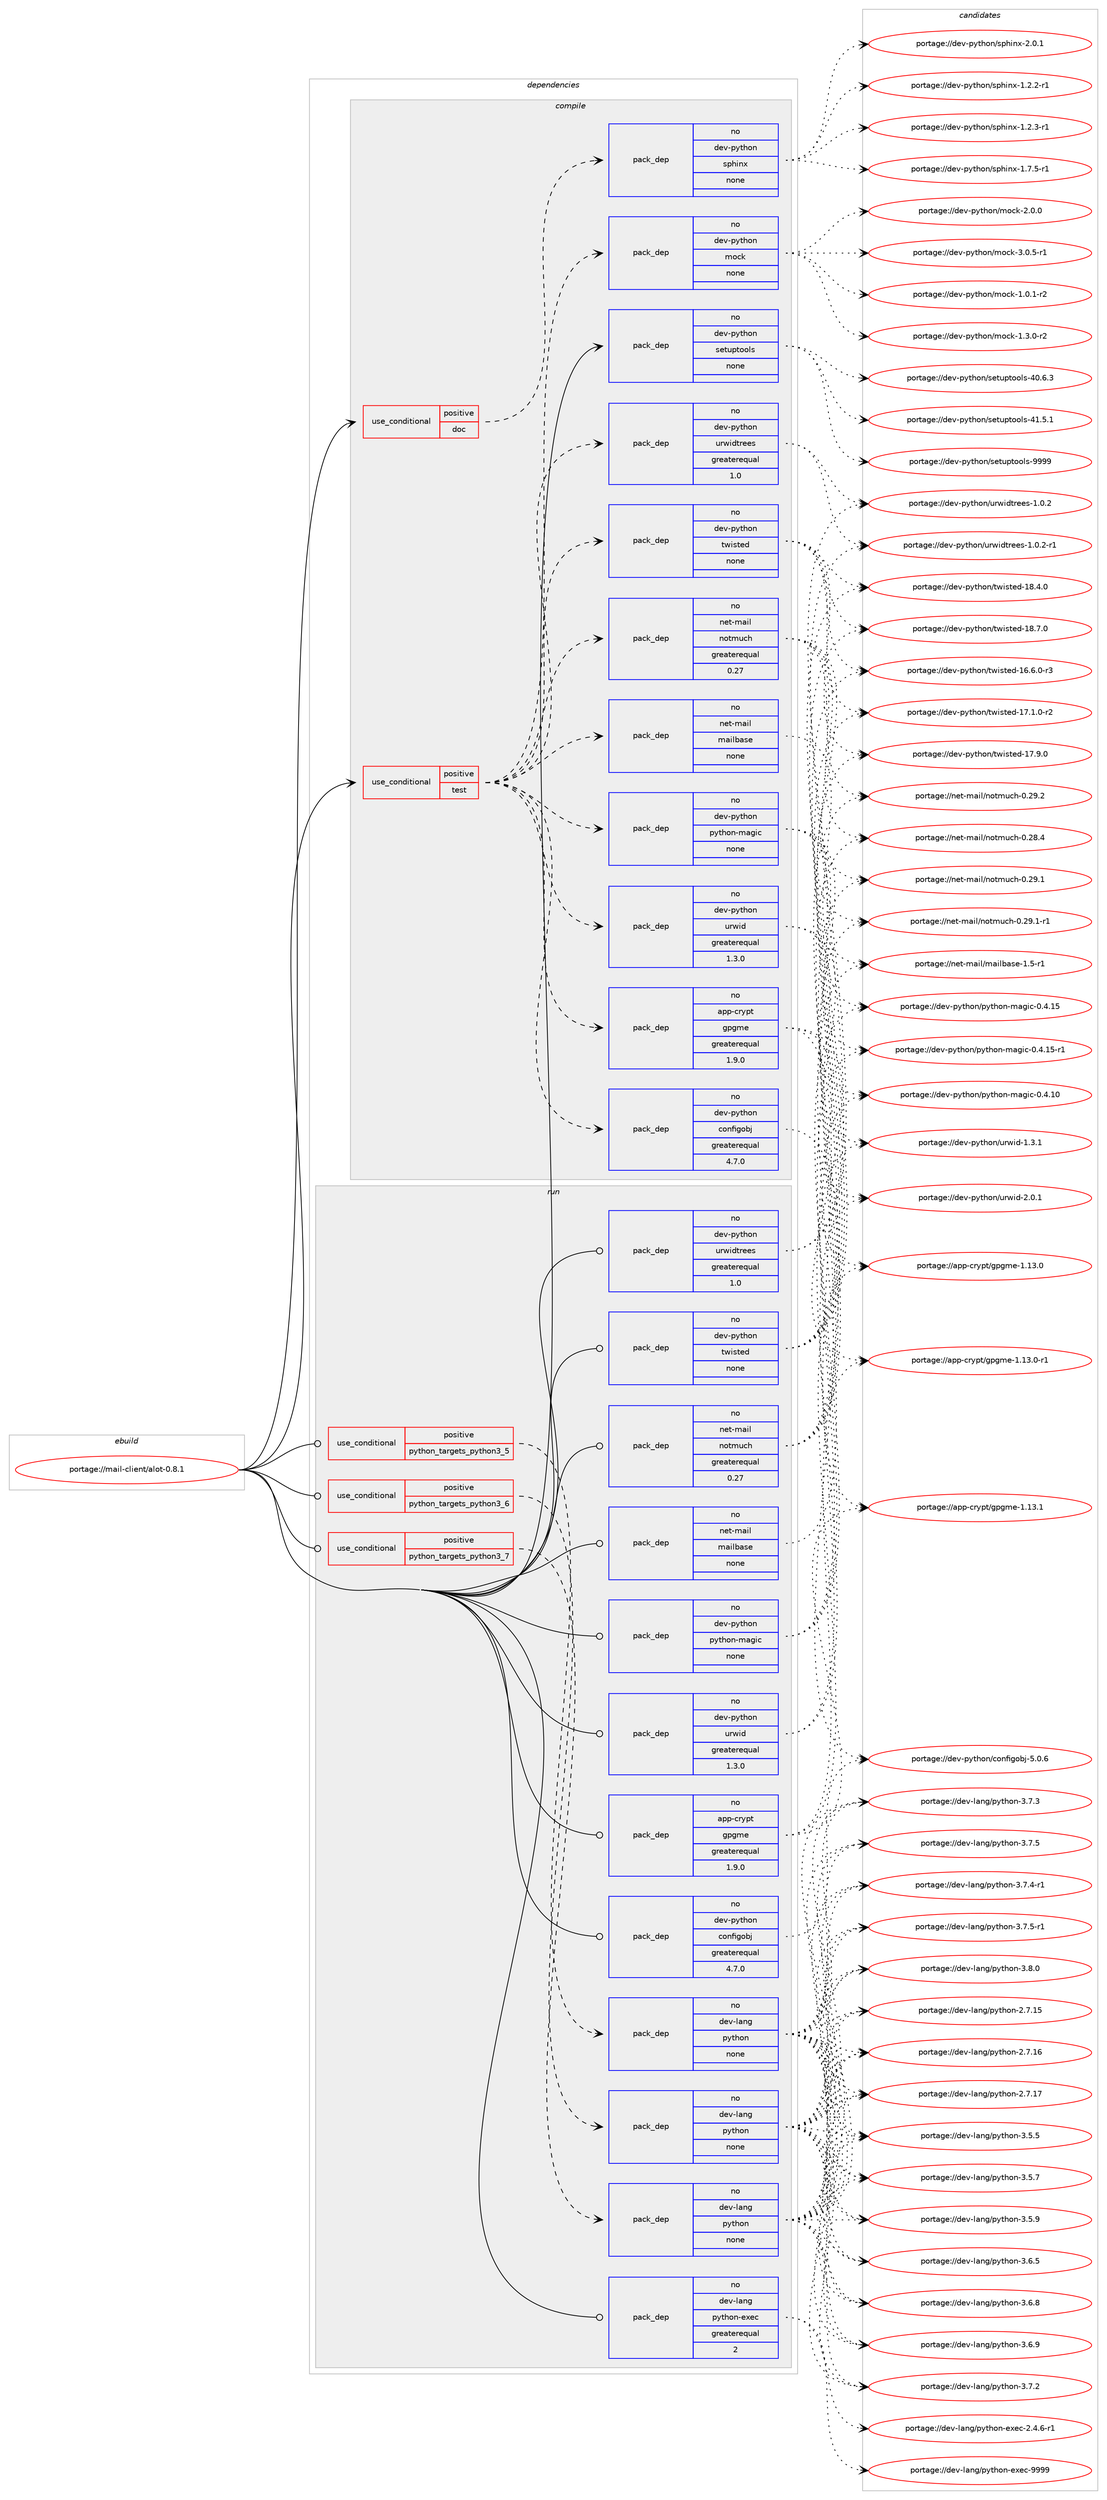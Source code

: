 digraph prolog {

# *************
# Graph options
# *************

newrank=true;
concentrate=true;
compound=true;
graph [rankdir=LR,fontname=Helvetica,fontsize=10,ranksep=1.5];#, ranksep=2.5, nodesep=0.2];
edge  [arrowhead=vee];
node  [fontname=Helvetica,fontsize=10];

# **********
# The ebuild
# **********

subgraph cluster_leftcol {
color=gray;
rank=same;
label=<<i>ebuild</i>>;
id [label="portage://mail-client/alot-0.8.1", color=red, width=4, href="../mail-client/alot-0.8.1.svg"];
}

# ****************
# The dependencies
# ****************

subgraph cluster_midcol {
color=gray;
label=<<i>dependencies</i>>;
subgraph cluster_compile {
fillcolor="#eeeeee";
style=filled;
label=<<i>compile</i>>;
subgraph cond76346 {
dependency303931 [label=<<TABLE BORDER="0" CELLBORDER="1" CELLSPACING="0" CELLPADDING="4"><TR><TD ROWSPAN="3" CELLPADDING="10">use_conditional</TD></TR><TR><TD>positive</TD></TR><TR><TD>doc</TD></TR></TABLE>>, shape=none, color=red];
subgraph pack222745 {
dependency303932 [label=<<TABLE BORDER="0" CELLBORDER="1" CELLSPACING="0" CELLPADDING="4" WIDTH="220"><TR><TD ROWSPAN="6" CELLPADDING="30">pack_dep</TD></TR><TR><TD WIDTH="110">no</TD></TR><TR><TD>dev-python</TD></TR><TR><TD>sphinx</TD></TR><TR><TD>none</TD></TR><TR><TD></TD></TR></TABLE>>, shape=none, color=blue];
}
dependency303931:e -> dependency303932:w [weight=20,style="dashed",arrowhead="vee"];
}
id:e -> dependency303931:w [weight=20,style="solid",arrowhead="vee"];
subgraph cond76347 {
dependency303933 [label=<<TABLE BORDER="0" CELLBORDER="1" CELLSPACING="0" CELLPADDING="4"><TR><TD ROWSPAN="3" CELLPADDING="10">use_conditional</TD></TR><TR><TD>positive</TD></TR><TR><TD>test</TD></TR></TABLE>>, shape=none, color=red];
subgraph pack222746 {
dependency303934 [label=<<TABLE BORDER="0" CELLBORDER="1" CELLSPACING="0" CELLPADDING="4" WIDTH="220"><TR><TD ROWSPAN="6" CELLPADDING="30">pack_dep</TD></TR><TR><TD WIDTH="110">no</TD></TR><TR><TD>app-crypt</TD></TR><TR><TD>gpgme</TD></TR><TR><TD>greaterequal</TD></TR><TR><TD>1.9.0</TD></TR></TABLE>>, shape=none, color=blue];
}
dependency303933:e -> dependency303934:w [weight=20,style="dashed",arrowhead="vee"];
subgraph pack222747 {
dependency303935 [label=<<TABLE BORDER="0" CELLBORDER="1" CELLSPACING="0" CELLPADDING="4" WIDTH="220"><TR><TD ROWSPAN="6" CELLPADDING="30">pack_dep</TD></TR><TR><TD WIDTH="110">no</TD></TR><TR><TD>dev-python</TD></TR><TR><TD>configobj</TD></TR><TR><TD>greaterequal</TD></TR><TR><TD>4.7.0</TD></TR></TABLE>>, shape=none, color=blue];
}
dependency303933:e -> dependency303935:w [weight=20,style="dashed",arrowhead="vee"];
subgraph pack222748 {
dependency303936 [label=<<TABLE BORDER="0" CELLBORDER="1" CELLSPACING="0" CELLPADDING="4" WIDTH="220"><TR><TD ROWSPAN="6" CELLPADDING="30">pack_dep</TD></TR><TR><TD WIDTH="110">no</TD></TR><TR><TD>dev-python</TD></TR><TR><TD>python-magic</TD></TR><TR><TD>none</TD></TR><TR><TD></TD></TR></TABLE>>, shape=none, color=blue];
}
dependency303933:e -> dependency303936:w [weight=20,style="dashed",arrowhead="vee"];
subgraph pack222749 {
dependency303937 [label=<<TABLE BORDER="0" CELLBORDER="1" CELLSPACING="0" CELLPADDING="4" WIDTH="220"><TR><TD ROWSPAN="6" CELLPADDING="30">pack_dep</TD></TR><TR><TD WIDTH="110">no</TD></TR><TR><TD>dev-python</TD></TR><TR><TD>urwid</TD></TR><TR><TD>greaterequal</TD></TR><TR><TD>1.3.0</TD></TR></TABLE>>, shape=none, color=blue];
}
dependency303933:e -> dependency303937:w [weight=20,style="dashed",arrowhead="vee"];
subgraph pack222750 {
dependency303938 [label=<<TABLE BORDER="0" CELLBORDER="1" CELLSPACING="0" CELLPADDING="4" WIDTH="220"><TR><TD ROWSPAN="6" CELLPADDING="30">pack_dep</TD></TR><TR><TD WIDTH="110">no</TD></TR><TR><TD>dev-python</TD></TR><TR><TD>urwidtrees</TD></TR><TR><TD>greaterequal</TD></TR><TR><TD>1.0</TD></TR></TABLE>>, shape=none, color=blue];
}
dependency303933:e -> dependency303938:w [weight=20,style="dashed",arrowhead="vee"];
subgraph pack222751 {
dependency303939 [label=<<TABLE BORDER="0" CELLBORDER="1" CELLSPACING="0" CELLPADDING="4" WIDTH="220"><TR><TD ROWSPAN="6" CELLPADDING="30">pack_dep</TD></TR><TR><TD WIDTH="110">no</TD></TR><TR><TD>dev-python</TD></TR><TR><TD>twisted</TD></TR><TR><TD>none</TD></TR><TR><TD></TD></TR></TABLE>>, shape=none, color=blue];
}
dependency303933:e -> dependency303939:w [weight=20,style="dashed",arrowhead="vee"];
subgraph pack222752 {
dependency303940 [label=<<TABLE BORDER="0" CELLBORDER="1" CELLSPACING="0" CELLPADDING="4" WIDTH="220"><TR><TD ROWSPAN="6" CELLPADDING="30">pack_dep</TD></TR><TR><TD WIDTH="110">no</TD></TR><TR><TD>net-mail</TD></TR><TR><TD>mailbase</TD></TR><TR><TD>none</TD></TR><TR><TD></TD></TR></TABLE>>, shape=none, color=blue];
}
dependency303933:e -> dependency303940:w [weight=20,style="dashed",arrowhead="vee"];
subgraph pack222753 {
dependency303941 [label=<<TABLE BORDER="0" CELLBORDER="1" CELLSPACING="0" CELLPADDING="4" WIDTH="220"><TR><TD ROWSPAN="6" CELLPADDING="30">pack_dep</TD></TR><TR><TD WIDTH="110">no</TD></TR><TR><TD>net-mail</TD></TR><TR><TD>notmuch</TD></TR><TR><TD>greaterequal</TD></TR><TR><TD>0.27</TD></TR></TABLE>>, shape=none, color=blue];
}
dependency303933:e -> dependency303941:w [weight=20,style="dashed",arrowhead="vee"];
subgraph pack222754 {
dependency303942 [label=<<TABLE BORDER="0" CELLBORDER="1" CELLSPACING="0" CELLPADDING="4" WIDTH="220"><TR><TD ROWSPAN="6" CELLPADDING="30">pack_dep</TD></TR><TR><TD WIDTH="110">no</TD></TR><TR><TD>dev-python</TD></TR><TR><TD>mock</TD></TR><TR><TD>none</TD></TR><TR><TD></TD></TR></TABLE>>, shape=none, color=blue];
}
dependency303933:e -> dependency303942:w [weight=20,style="dashed",arrowhead="vee"];
}
id:e -> dependency303933:w [weight=20,style="solid",arrowhead="vee"];
subgraph pack222755 {
dependency303943 [label=<<TABLE BORDER="0" CELLBORDER="1" CELLSPACING="0" CELLPADDING="4" WIDTH="220"><TR><TD ROWSPAN="6" CELLPADDING="30">pack_dep</TD></TR><TR><TD WIDTH="110">no</TD></TR><TR><TD>dev-python</TD></TR><TR><TD>setuptools</TD></TR><TR><TD>none</TD></TR><TR><TD></TD></TR></TABLE>>, shape=none, color=blue];
}
id:e -> dependency303943:w [weight=20,style="solid",arrowhead="vee"];
}
subgraph cluster_compileandrun {
fillcolor="#eeeeee";
style=filled;
label=<<i>compile and run</i>>;
}
subgraph cluster_run {
fillcolor="#eeeeee";
style=filled;
label=<<i>run</i>>;
subgraph cond76348 {
dependency303944 [label=<<TABLE BORDER="0" CELLBORDER="1" CELLSPACING="0" CELLPADDING="4"><TR><TD ROWSPAN="3" CELLPADDING="10">use_conditional</TD></TR><TR><TD>positive</TD></TR><TR><TD>python_targets_python3_5</TD></TR></TABLE>>, shape=none, color=red];
subgraph pack222756 {
dependency303945 [label=<<TABLE BORDER="0" CELLBORDER="1" CELLSPACING="0" CELLPADDING="4" WIDTH="220"><TR><TD ROWSPAN="6" CELLPADDING="30">pack_dep</TD></TR><TR><TD WIDTH="110">no</TD></TR><TR><TD>dev-lang</TD></TR><TR><TD>python</TD></TR><TR><TD>none</TD></TR><TR><TD></TD></TR></TABLE>>, shape=none, color=blue];
}
dependency303944:e -> dependency303945:w [weight=20,style="dashed",arrowhead="vee"];
}
id:e -> dependency303944:w [weight=20,style="solid",arrowhead="odot"];
subgraph cond76349 {
dependency303946 [label=<<TABLE BORDER="0" CELLBORDER="1" CELLSPACING="0" CELLPADDING="4"><TR><TD ROWSPAN="3" CELLPADDING="10">use_conditional</TD></TR><TR><TD>positive</TD></TR><TR><TD>python_targets_python3_6</TD></TR></TABLE>>, shape=none, color=red];
subgraph pack222757 {
dependency303947 [label=<<TABLE BORDER="0" CELLBORDER="1" CELLSPACING="0" CELLPADDING="4" WIDTH="220"><TR><TD ROWSPAN="6" CELLPADDING="30">pack_dep</TD></TR><TR><TD WIDTH="110">no</TD></TR><TR><TD>dev-lang</TD></TR><TR><TD>python</TD></TR><TR><TD>none</TD></TR><TR><TD></TD></TR></TABLE>>, shape=none, color=blue];
}
dependency303946:e -> dependency303947:w [weight=20,style="dashed",arrowhead="vee"];
}
id:e -> dependency303946:w [weight=20,style="solid",arrowhead="odot"];
subgraph cond76350 {
dependency303948 [label=<<TABLE BORDER="0" CELLBORDER="1" CELLSPACING="0" CELLPADDING="4"><TR><TD ROWSPAN="3" CELLPADDING="10">use_conditional</TD></TR><TR><TD>positive</TD></TR><TR><TD>python_targets_python3_7</TD></TR></TABLE>>, shape=none, color=red];
subgraph pack222758 {
dependency303949 [label=<<TABLE BORDER="0" CELLBORDER="1" CELLSPACING="0" CELLPADDING="4" WIDTH="220"><TR><TD ROWSPAN="6" CELLPADDING="30">pack_dep</TD></TR><TR><TD WIDTH="110">no</TD></TR><TR><TD>dev-lang</TD></TR><TR><TD>python</TD></TR><TR><TD>none</TD></TR><TR><TD></TD></TR></TABLE>>, shape=none, color=blue];
}
dependency303948:e -> dependency303949:w [weight=20,style="dashed",arrowhead="vee"];
}
id:e -> dependency303948:w [weight=20,style="solid",arrowhead="odot"];
subgraph pack222759 {
dependency303950 [label=<<TABLE BORDER="0" CELLBORDER="1" CELLSPACING="0" CELLPADDING="4" WIDTH="220"><TR><TD ROWSPAN="6" CELLPADDING="30">pack_dep</TD></TR><TR><TD WIDTH="110">no</TD></TR><TR><TD>app-crypt</TD></TR><TR><TD>gpgme</TD></TR><TR><TD>greaterequal</TD></TR><TR><TD>1.9.0</TD></TR></TABLE>>, shape=none, color=blue];
}
id:e -> dependency303950:w [weight=20,style="solid",arrowhead="odot"];
subgraph pack222760 {
dependency303951 [label=<<TABLE BORDER="0" CELLBORDER="1" CELLSPACING="0" CELLPADDING="4" WIDTH="220"><TR><TD ROWSPAN="6" CELLPADDING="30">pack_dep</TD></TR><TR><TD WIDTH="110">no</TD></TR><TR><TD>dev-lang</TD></TR><TR><TD>python-exec</TD></TR><TR><TD>greaterequal</TD></TR><TR><TD>2</TD></TR></TABLE>>, shape=none, color=blue];
}
id:e -> dependency303951:w [weight=20,style="solid",arrowhead="odot"];
subgraph pack222761 {
dependency303952 [label=<<TABLE BORDER="0" CELLBORDER="1" CELLSPACING="0" CELLPADDING="4" WIDTH="220"><TR><TD ROWSPAN="6" CELLPADDING="30">pack_dep</TD></TR><TR><TD WIDTH="110">no</TD></TR><TR><TD>dev-python</TD></TR><TR><TD>configobj</TD></TR><TR><TD>greaterequal</TD></TR><TR><TD>4.7.0</TD></TR></TABLE>>, shape=none, color=blue];
}
id:e -> dependency303952:w [weight=20,style="solid",arrowhead="odot"];
subgraph pack222762 {
dependency303953 [label=<<TABLE BORDER="0" CELLBORDER="1" CELLSPACING="0" CELLPADDING="4" WIDTH="220"><TR><TD ROWSPAN="6" CELLPADDING="30">pack_dep</TD></TR><TR><TD WIDTH="110">no</TD></TR><TR><TD>dev-python</TD></TR><TR><TD>python-magic</TD></TR><TR><TD>none</TD></TR><TR><TD></TD></TR></TABLE>>, shape=none, color=blue];
}
id:e -> dependency303953:w [weight=20,style="solid",arrowhead="odot"];
subgraph pack222763 {
dependency303954 [label=<<TABLE BORDER="0" CELLBORDER="1" CELLSPACING="0" CELLPADDING="4" WIDTH="220"><TR><TD ROWSPAN="6" CELLPADDING="30">pack_dep</TD></TR><TR><TD WIDTH="110">no</TD></TR><TR><TD>dev-python</TD></TR><TR><TD>twisted</TD></TR><TR><TD>none</TD></TR><TR><TD></TD></TR></TABLE>>, shape=none, color=blue];
}
id:e -> dependency303954:w [weight=20,style="solid",arrowhead="odot"];
subgraph pack222764 {
dependency303955 [label=<<TABLE BORDER="0" CELLBORDER="1" CELLSPACING="0" CELLPADDING="4" WIDTH="220"><TR><TD ROWSPAN="6" CELLPADDING="30">pack_dep</TD></TR><TR><TD WIDTH="110">no</TD></TR><TR><TD>dev-python</TD></TR><TR><TD>urwid</TD></TR><TR><TD>greaterequal</TD></TR><TR><TD>1.3.0</TD></TR></TABLE>>, shape=none, color=blue];
}
id:e -> dependency303955:w [weight=20,style="solid",arrowhead="odot"];
subgraph pack222765 {
dependency303956 [label=<<TABLE BORDER="0" CELLBORDER="1" CELLSPACING="0" CELLPADDING="4" WIDTH="220"><TR><TD ROWSPAN="6" CELLPADDING="30">pack_dep</TD></TR><TR><TD WIDTH="110">no</TD></TR><TR><TD>dev-python</TD></TR><TR><TD>urwidtrees</TD></TR><TR><TD>greaterequal</TD></TR><TR><TD>1.0</TD></TR></TABLE>>, shape=none, color=blue];
}
id:e -> dependency303956:w [weight=20,style="solid",arrowhead="odot"];
subgraph pack222766 {
dependency303957 [label=<<TABLE BORDER="0" CELLBORDER="1" CELLSPACING="0" CELLPADDING="4" WIDTH="220"><TR><TD ROWSPAN="6" CELLPADDING="30">pack_dep</TD></TR><TR><TD WIDTH="110">no</TD></TR><TR><TD>net-mail</TD></TR><TR><TD>mailbase</TD></TR><TR><TD>none</TD></TR><TR><TD></TD></TR></TABLE>>, shape=none, color=blue];
}
id:e -> dependency303957:w [weight=20,style="solid",arrowhead="odot"];
subgraph pack222767 {
dependency303958 [label=<<TABLE BORDER="0" CELLBORDER="1" CELLSPACING="0" CELLPADDING="4" WIDTH="220"><TR><TD ROWSPAN="6" CELLPADDING="30">pack_dep</TD></TR><TR><TD WIDTH="110">no</TD></TR><TR><TD>net-mail</TD></TR><TR><TD>notmuch</TD></TR><TR><TD>greaterequal</TD></TR><TR><TD>0.27</TD></TR></TABLE>>, shape=none, color=blue];
}
id:e -> dependency303958:w [weight=20,style="solid",arrowhead="odot"];
}
}

# **************
# The candidates
# **************

subgraph cluster_choices {
rank=same;
color=gray;
label=<<i>candidates</i>>;

subgraph choice222745 {
color=black;
nodesep=1;
choiceportage10010111845112121116104111110471151121041051101204549465046504511449 [label="portage://dev-python/sphinx-1.2.2-r1", color=red, width=4,href="../dev-python/sphinx-1.2.2-r1.svg"];
choiceportage10010111845112121116104111110471151121041051101204549465046514511449 [label="portage://dev-python/sphinx-1.2.3-r1", color=red, width=4,href="../dev-python/sphinx-1.2.3-r1.svg"];
choiceportage10010111845112121116104111110471151121041051101204549465546534511449 [label="portage://dev-python/sphinx-1.7.5-r1", color=red, width=4,href="../dev-python/sphinx-1.7.5-r1.svg"];
choiceportage1001011184511212111610411111047115112104105110120455046484649 [label="portage://dev-python/sphinx-2.0.1", color=red, width=4,href="../dev-python/sphinx-2.0.1.svg"];
dependency303932:e -> choiceportage10010111845112121116104111110471151121041051101204549465046504511449:w [style=dotted,weight="100"];
dependency303932:e -> choiceportage10010111845112121116104111110471151121041051101204549465046514511449:w [style=dotted,weight="100"];
dependency303932:e -> choiceportage10010111845112121116104111110471151121041051101204549465546534511449:w [style=dotted,weight="100"];
dependency303932:e -> choiceportage1001011184511212111610411111047115112104105110120455046484649:w [style=dotted,weight="100"];
}
subgraph choice222746 {
color=black;
nodesep=1;
choiceportage9711211245991141211121164710311210310910145494649514648 [label="portage://app-crypt/gpgme-1.13.0", color=red, width=4,href="../app-crypt/gpgme-1.13.0.svg"];
choiceportage97112112459911412111211647103112103109101454946495146484511449 [label="portage://app-crypt/gpgme-1.13.0-r1", color=red, width=4,href="../app-crypt/gpgme-1.13.0-r1.svg"];
choiceportage9711211245991141211121164710311210310910145494649514649 [label="portage://app-crypt/gpgme-1.13.1", color=red, width=4,href="../app-crypt/gpgme-1.13.1.svg"];
dependency303934:e -> choiceportage9711211245991141211121164710311210310910145494649514648:w [style=dotted,weight="100"];
dependency303934:e -> choiceportage97112112459911412111211647103112103109101454946495146484511449:w [style=dotted,weight="100"];
dependency303934:e -> choiceportage9711211245991141211121164710311210310910145494649514649:w [style=dotted,weight="100"];
}
subgraph choice222747 {
color=black;
nodesep=1;
choiceportage10010111845112121116104111110479911111010210510311198106455346484654 [label="portage://dev-python/configobj-5.0.6", color=red, width=4,href="../dev-python/configobj-5.0.6.svg"];
dependency303935:e -> choiceportage10010111845112121116104111110479911111010210510311198106455346484654:w [style=dotted,weight="100"];
}
subgraph choice222748 {
color=black;
nodesep=1;
choiceportage100101118451121211161041111104711212111610411111045109971031059945484652464948 [label="portage://dev-python/python-magic-0.4.10", color=red, width=4,href="../dev-python/python-magic-0.4.10.svg"];
choiceportage100101118451121211161041111104711212111610411111045109971031059945484652464953 [label="portage://dev-python/python-magic-0.4.15", color=red, width=4,href="../dev-python/python-magic-0.4.15.svg"];
choiceportage1001011184511212111610411111047112121116104111110451099710310599454846524649534511449 [label="portage://dev-python/python-magic-0.4.15-r1", color=red, width=4,href="../dev-python/python-magic-0.4.15-r1.svg"];
dependency303936:e -> choiceportage100101118451121211161041111104711212111610411111045109971031059945484652464948:w [style=dotted,weight="100"];
dependency303936:e -> choiceportage100101118451121211161041111104711212111610411111045109971031059945484652464953:w [style=dotted,weight="100"];
dependency303936:e -> choiceportage1001011184511212111610411111047112121116104111110451099710310599454846524649534511449:w [style=dotted,weight="100"];
}
subgraph choice222749 {
color=black;
nodesep=1;
choiceportage1001011184511212111610411111047117114119105100454946514649 [label="portage://dev-python/urwid-1.3.1", color=red, width=4,href="../dev-python/urwid-1.3.1.svg"];
choiceportage1001011184511212111610411111047117114119105100455046484649 [label="portage://dev-python/urwid-2.0.1", color=red, width=4,href="../dev-python/urwid-2.0.1.svg"];
dependency303937:e -> choiceportage1001011184511212111610411111047117114119105100454946514649:w [style=dotted,weight="100"];
dependency303937:e -> choiceportage1001011184511212111610411111047117114119105100455046484649:w [style=dotted,weight="100"];
}
subgraph choice222750 {
color=black;
nodesep=1;
choiceportage1001011184511212111610411111047117114119105100116114101101115454946484650 [label="portage://dev-python/urwidtrees-1.0.2", color=red, width=4,href="../dev-python/urwidtrees-1.0.2.svg"];
choiceportage10010111845112121116104111110471171141191051001161141011011154549464846504511449 [label="portage://dev-python/urwidtrees-1.0.2-r1", color=red, width=4,href="../dev-python/urwidtrees-1.0.2-r1.svg"];
dependency303938:e -> choiceportage1001011184511212111610411111047117114119105100116114101101115454946484650:w [style=dotted,weight="100"];
dependency303938:e -> choiceportage10010111845112121116104111110471171141191051001161141011011154549464846504511449:w [style=dotted,weight="100"];
}
subgraph choice222751 {
color=black;
nodesep=1;
choiceportage1001011184511212111610411111047116119105115116101100454954465446484511451 [label="portage://dev-python/twisted-16.6.0-r3", color=red, width=4,href="../dev-python/twisted-16.6.0-r3.svg"];
choiceportage1001011184511212111610411111047116119105115116101100454955464946484511450 [label="portage://dev-python/twisted-17.1.0-r2", color=red, width=4,href="../dev-python/twisted-17.1.0-r2.svg"];
choiceportage100101118451121211161041111104711611910511511610110045495546574648 [label="portage://dev-python/twisted-17.9.0", color=red, width=4,href="../dev-python/twisted-17.9.0.svg"];
choiceportage100101118451121211161041111104711611910511511610110045495646524648 [label="portage://dev-python/twisted-18.4.0", color=red, width=4,href="../dev-python/twisted-18.4.0.svg"];
choiceportage100101118451121211161041111104711611910511511610110045495646554648 [label="portage://dev-python/twisted-18.7.0", color=red, width=4,href="../dev-python/twisted-18.7.0.svg"];
dependency303939:e -> choiceportage1001011184511212111610411111047116119105115116101100454954465446484511451:w [style=dotted,weight="100"];
dependency303939:e -> choiceportage1001011184511212111610411111047116119105115116101100454955464946484511450:w [style=dotted,weight="100"];
dependency303939:e -> choiceportage100101118451121211161041111104711611910511511610110045495546574648:w [style=dotted,weight="100"];
dependency303939:e -> choiceportage100101118451121211161041111104711611910511511610110045495646524648:w [style=dotted,weight="100"];
dependency303939:e -> choiceportage100101118451121211161041111104711611910511511610110045495646554648:w [style=dotted,weight="100"];
}
subgraph choice222752 {
color=black;
nodesep=1;
choiceportage110101116451099710510847109971051089897115101454946534511449 [label="portage://net-mail/mailbase-1.5-r1", color=red, width=4,href="../net-mail/mailbase-1.5-r1.svg"];
dependency303940:e -> choiceportage110101116451099710510847109971051089897115101454946534511449:w [style=dotted,weight="100"];
}
subgraph choice222753 {
color=black;
nodesep=1;
choiceportage1101011164510997105108471101111161091179910445484650564652 [label="portage://net-mail/notmuch-0.28.4", color=red, width=4,href="../net-mail/notmuch-0.28.4.svg"];
choiceportage1101011164510997105108471101111161091179910445484650574649 [label="portage://net-mail/notmuch-0.29.1", color=red, width=4,href="../net-mail/notmuch-0.29.1.svg"];
choiceportage11010111645109971051084711011111610911799104454846505746494511449 [label="portage://net-mail/notmuch-0.29.1-r1", color=red, width=4,href="../net-mail/notmuch-0.29.1-r1.svg"];
choiceportage1101011164510997105108471101111161091179910445484650574650 [label="portage://net-mail/notmuch-0.29.2", color=red, width=4,href="../net-mail/notmuch-0.29.2.svg"];
dependency303941:e -> choiceportage1101011164510997105108471101111161091179910445484650564652:w [style=dotted,weight="100"];
dependency303941:e -> choiceportage1101011164510997105108471101111161091179910445484650574649:w [style=dotted,weight="100"];
dependency303941:e -> choiceportage11010111645109971051084711011111610911799104454846505746494511449:w [style=dotted,weight="100"];
dependency303941:e -> choiceportage1101011164510997105108471101111161091179910445484650574650:w [style=dotted,weight="100"];
}
subgraph choice222754 {
color=black;
nodesep=1;
choiceportage1001011184511212111610411111047109111991074549464846494511450 [label="portage://dev-python/mock-1.0.1-r2", color=red, width=4,href="../dev-python/mock-1.0.1-r2.svg"];
choiceportage1001011184511212111610411111047109111991074549465146484511450 [label="portage://dev-python/mock-1.3.0-r2", color=red, width=4,href="../dev-python/mock-1.3.0-r2.svg"];
choiceportage100101118451121211161041111104710911199107455046484648 [label="portage://dev-python/mock-2.0.0", color=red, width=4,href="../dev-python/mock-2.0.0.svg"];
choiceportage1001011184511212111610411111047109111991074551464846534511449 [label="portage://dev-python/mock-3.0.5-r1", color=red, width=4,href="../dev-python/mock-3.0.5-r1.svg"];
dependency303942:e -> choiceportage1001011184511212111610411111047109111991074549464846494511450:w [style=dotted,weight="100"];
dependency303942:e -> choiceportage1001011184511212111610411111047109111991074549465146484511450:w [style=dotted,weight="100"];
dependency303942:e -> choiceportage100101118451121211161041111104710911199107455046484648:w [style=dotted,weight="100"];
dependency303942:e -> choiceportage1001011184511212111610411111047109111991074551464846534511449:w [style=dotted,weight="100"];
}
subgraph choice222755 {
color=black;
nodesep=1;
choiceportage100101118451121211161041111104711510111611711211611111110811545524846544651 [label="portage://dev-python/setuptools-40.6.3", color=red, width=4,href="../dev-python/setuptools-40.6.3.svg"];
choiceportage100101118451121211161041111104711510111611711211611111110811545524946534649 [label="portage://dev-python/setuptools-41.5.1", color=red, width=4,href="../dev-python/setuptools-41.5.1.svg"];
choiceportage10010111845112121116104111110471151011161171121161111111081154557575757 [label="portage://dev-python/setuptools-9999", color=red, width=4,href="../dev-python/setuptools-9999.svg"];
dependency303943:e -> choiceportage100101118451121211161041111104711510111611711211611111110811545524846544651:w [style=dotted,weight="100"];
dependency303943:e -> choiceportage100101118451121211161041111104711510111611711211611111110811545524946534649:w [style=dotted,weight="100"];
dependency303943:e -> choiceportage10010111845112121116104111110471151011161171121161111111081154557575757:w [style=dotted,weight="100"];
}
subgraph choice222756 {
color=black;
nodesep=1;
choiceportage10010111845108971101034711212111610411111045504655464953 [label="portage://dev-lang/python-2.7.15", color=red, width=4,href="../dev-lang/python-2.7.15.svg"];
choiceportage10010111845108971101034711212111610411111045504655464954 [label="portage://dev-lang/python-2.7.16", color=red, width=4,href="../dev-lang/python-2.7.16.svg"];
choiceportage10010111845108971101034711212111610411111045504655464955 [label="portage://dev-lang/python-2.7.17", color=red, width=4,href="../dev-lang/python-2.7.17.svg"];
choiceportage100101118451089711010347112121116104111110455146534653 [label="portage://dev-lang/python-3.5.5", color=red, width=4,href="../dev-lang/python-3.5.5.svg"];
choiceportage100101118451089711010347112121116104111110455146534655 [label="portage://dev-lang/python-3.5.7", color=red, width=4,href="../dev-lang/python-3.5.7.svg"];
choiceportage100101118451089711010347112121116104111110455146534657 [label="portage://dev-lang/python-3.5.9", color=red, width=4,href="../dev-lang/python-3.5.9.svg"];
choiceportage100101118451089711010347112121116104111110455146544653 [label="portage://dev-lang/python-3.6.5", color=red, width=4,href="../dev-lang/python-3.6.5.svg"];
choiceportage100101118451089711010347112121116104111110455146544656 [label="portage://dev-lang/python-3.6.8", color=red, width=4,href="../dev-lang/python-3.6.8.svg"];
choiceportage100101118451089711010347112121116104111110455146544657 [label="portage://dev-lang/python-3.6.9", color=red, width=4,href="../dev-lang/python-3.6.9.svg"];
choiceportage100101118451089711010347112121116104111110455146554650 [label="portage://dev-lang/python-3.7.2", color=red, width=4,href="../dev-lang/python-3.7.2.svg"];
choiceportage100101118451089711010347112121116104111110455146554651 [label="portage://dev-lang/python-3.7.3", color=red, width=4,href="../dev-lang/python-3.7.3.svg"];
choiceportage1001011184510897110103471121211161041111104551465546524511449 [label="portage://dev-lang/python-3.7.4-r1", color=red, width=4,href="../dev-lang/python-3.7.4-r1.svg"];
choiceportage100101118451089711010347112121116104111110455146554653 [label="portage://dev-lang/python-3.7.5", color=red, width=4,href="../dev-lang/python-3.7.5.svg"];
choiceportage1001011184510897110103471121211161041111104551465546534511449 [label="portage://dev-lang/python-3.7.5-r1", color=red, width=4,href="../dev-lang/python-3.7.5-r1.svg"];
choiceportage100101118451089711010347112121116104111110455146564648 [label="portage://dev-lang/python-3.8.0", color=red, width=4,href="../dev-lang/python-3.8.0.svg"];
dependency303945:e -> choiceportage10010111845108971101034711212111610411111045504655464953:w [style=dotted,weight="100"];
dependency303945:e -> choiceportage10010111845108971101034711212111610411111045504655464954:w [style=dotted,weight="100"];
dependency303945:e -> choiceportage10010111845108971101034711212111610411111045504655464955:w [style=dotted,weight="100"];
dependency303945:e -> choiceportage100101118451089711010347112121116104111110455146534653:w [style=dotted,weight="100"];
dependency303945:e -> choiceportage100101118451089711010347112121116104111110455146534655:w [style=dotted,weight="100"];
dependency303945:e -> choiceportage100101118451089711010347112121116104111110455146534657:w [style=dotted,weight="100"];
dependency303945:e -> choiceportage100101118451089711010347112121116104111110455146544653:w [style=dotted,weight="100"];
dependency303945:e -> choiceportage100101118451089711010347112121116104111110455146544656:w [style=dotted,weight="100"];
dependency303945:e -> choiceportage100101118451089711010347112121116104111110455146544657:w [style=dotted,weight="100"];
dependency303945:e -> choiceportage100101118451089711010347112121116104111110455146554650:w [style=dotted,weight="100"];
dependency303945:e -> choiceportage100101118451089711010347112121116104111110455146554651:w [style=dotted,weight="100"];
dependency303945:e -> choiceportage1001011184510897110103471121211161041111104551465546524511449:w [style=dotted,weight="100"];
dependency303945:e -> choiceportage100101118451089711010347112121116104111110455146554653:w [style=dotted,weight="100"];
dependency303945:e -> choiceportage1001011184510897110103471121211161041111104551465546534511449:w [style=dotted,weight="100"];
dependency303945:e -> choiceportage100101118451089711010347112121116104111110455146564648:w [style=dotted,weight="100"];
}
subgraph choice222757 {
color=black;
nodesep=1;
choiceportage10010111845108971101034711212111610411111045504655464953 [label="portage://dev-lang/python-2.7.15", color=red, width=4,href="../dev-lang/python-2.7.15.svg"];
choiceportage10010111845108971101034711212111610411111045504655464954 [label="portage://dev-lang/python-2.7.16", color=red, width=4,href="../dev-lang/python-2.7.16.svg"];
choiceportage10010111845108971101034711212111610411111045504655464955 [label="portage://dev-lang/python-2.7.17", color=red, width=4,href="../dev-lang/python-2.7.17.svg"];
choiceportage100101118451089711010347112121116104111110455146534653 [label="portage://dev-lang/python-3.5.5", color=red, width=4,href="../dev-lang/python-3.5.5.svg"];
choiceportage100101118451089711010347112121116104111110455146534655 [label="portage://dev-lang/python-3.5.7", color=red, width=4,href="../dev-lang/python-3.5.7.svg"];
choiceportage100101118451089711010347112121116104111110455146534657 [label="portage://dev-lang/python-3.5.9", color=red, width=4,href="../dev-lang/python-3.5.9.svg"];
choiceportage100101118451089711010347112121116104111110455146544653 [label="portage://dev-lang/python-3.6.5", color=red, width=4,href="../dev-lang/python-3.6.5.svg"];
choiceportage100101118451089711010347112121116104111110455146544656 [label="portage://dev-lang/python-3.6.8", color=red, width=4,href="../dev-lang/python-3.6.8.svg"];
choiceportage100101118451089711010347112121116104111110455146544657 [label="portage://dev-lang/python-3.6.9", color=red, width=4,href="../dev-lang/python-3.6.9.svg"];
choiceportage100101118451089711010347112121116104111110455146554650 [label="portage://dev-lang/python-3.7.2", color=red, width=4,href="../dev-lang/python-3.7.2.svg"];
choiceportage100101118451089711010347112121116104111110455146554651 [label="portage://dev-lang/python-3.7.3", color=red, width=4,href="../dev-lang/python-3.7.3.svg"];
choiceportage1001011184510897110103471121211161041111104551465546524511449 [label="portage://dev-lang/python-3.7.4-r1", color=red, width=4,href="../dev-lang/python-3.7.4-r1.svg"];
choiceportage100101118451089711010347112121116104111110455146554653 [label="portage://dev-lang/python-3.7.5", color=red, width=4,href="../dev-lang/python-3.7.5.svg"];
choiceportage1001011184510897110103471121211161041111104551465546534511449 [label="portage://dev-lang/python-3.7.5-r1", color=red, width=4,href="../dev-lang/python-3.7.5-r1.svg"];
choiceportage100101118451089711010347112121116104111110455146564648 [label="portage://dev-lang/python-3.8.0", color=red, width=4,href="../dev-lang/python-3.8.0.svg"];
dependency303947:e -> choiceportage10010111845108971101034711212111610411111045504655464953:w [style=dotted,weight="100"];
dependency303947:e -> choiceportage10010111845108971101034711212111610411111045504655464954:w [style=dotted,weight="100"];
dependency303947:e -> choiceportage10010111845108971101034711212111610411111045504655464955:w [style=dotted,weight="100"];
dependency303947:e -> choiceportage100101118451089711010347112121116104111110455146534653:w [style=dotted,weight="100"];
dependency303947:e -> choiceportage100101118451089711010347112121116104111110455146534655:w [style=dotted,weight="100"];
dependency303947:e -> choiceportage100101118451089711010347112121116104111110455146534657:w [style=dotted,weight="100"];
dependency303947:e -> choiceportage100101118451089711010347112121116104111110455146544653:w [style=dotted,weight="100"];
dependency303947:e -> choiceportage100101118451089711010347112121116104111110455146544656:w [style=dotted,weight="100"];
dependency303947:e -> choiceportage100101118451089711010347112121116104111110455146544657:w [style=dotted,weight="100"];
dependency303947:e -> choiceportage100101118451089711010347112121116104111110455146554650:w [style=dotted,weight="100"];
dependency303947:e -> choiceportage100101118451089711010347112121116104111110455146554651:w [style=dotted,weight="100"];
dependency303947:e -> choiceportage1001011184510897110103471121211161041111104551465546524511449:w [style=dotted,weight="100"];
dependency303947:e -> choiceportage100101118451089711010347112121116104111110455146554653:w [style=dotted,weight="100"];
dependency303947:e -> choiceportage1001011184510897110103471121211161041111104551465546534511449:w [style=dotted,weight="100"];
dependency303947:e -> choiceportage100101118451089711010347112121116104111110455146564648:w [style=dotted,weight="100"];
}
subgraph choice222758 {
color=black;
nodesep=1;
choiceportage10010111845108971101034711212111610411111045504655464953 [label="portage://dev-lang/python-2.7.15", color=red, width=4,href="../dev-lang/python-2.7.15.svg"];
choiceportage10010111845108971101034711212111610411111045504655464954 [label="portage://dev-lang/python-2.7.16", color=red, width=4,href="../dev-lang/python-2.7.16.svg"];
choiceportage10010111845108971101034711212111610411111045504655464955 [label="portage://dev-lang/python-2.7.17", color=red, width=4,href="../dev-lang/python-2.7.17.svg"];
choiceportage100101118451089711010347112121116104111110455146534653 [label="portage://dev-lang/python-3.5.5", color=red, width=4,href="../dev-lang/python-3.5.5.svg"];
choiceportage100101118451089711010347112121116104111110455146534655 [label="portage://dev-lang/python-3.5.7", color=red, width=4,href="../dev-lang/python-3.5.7.svg"];
choiceportage100101118451089711010347112121116104111110455146534657 [label="portage://dev-lang/python-3.5.9", color=red, width=4,href="../dev-lang/python-3.5.9.svg"];
choiceportage100101118451089711010347112121116104111110455146544653 [label="portage://dev-lang/python-3.6.5", color=red, width=4,href="../dev-lang/python-3.6.5.svg"];
choiceportage100101118451089711010347112121116104111110455146544656 [label="portage://dev-lang/python-3.6.8", color=red, width=4,href="../dev-lang/python-3.6.8.svg"];
choiceportage100101118451089711010347112121116104111110455146544657 [label="portage://dev-lang/python-3.6.9", color=red, width=4,href="../dev-lang/python-3.6.9.svg"];
choiceportage100101118451089711010347112121116104111110455146554650 [label="portage://dev-lang/python-3.7.2", color=red, width=4,href="../dev-lang/python-3.7.2.svg"];
choiceportage100101118451089711010347112121116104111110455146554651 [label="portage://dev-lang/python-3.7.3", color=red, width=4,href="../dev-lang/python-3.7.3.svg"];
choiceportage1001011184510897110103471121211161041111104551465546524511449 [label="portage://dev-lang/python-3.7.4-r1", color=red, width=4,href="../dev-lang/python-3.7.4-r1.svg"];
choiceportage100101118451089711010347112121116104111110455146554653 [label="portage://dev-lang/python-3.7.5", color=red, width=4,href="../dev-lang/python-3.7.5.svg"];
choiceportage1001011184510897110103471121211161041111104551465546534511449 [label="portage://dev-lang/python-3.7.5-r1", color=red, width=4,href="../dev-lang/python-3.7.5-r1.svg"];
choiceportage100101118451089711010347112121116104111110455146564648 [label="portage://dev-lang/python-3.8.0", color=red, width=4,href="../dev-lang/python-3.8.0.svg"];
dependency303949:e -> choiceportage10010111845108971101034711212111610411111045504655464953:w [style=dotted,weight="100"];
dependency303949:e -> choiceportage10010111845108971101034711212111610411111045504655464954:w [style=dotted,weight="100"];
dependency303949:e -> choiceportage10010111845108971101034711212111610411111045504655464955:w [style=dotted,weight="100"];
dependency303949:e -> choiceportage100101118451089711010347112121116104111110455146534653:w [style=dotted,weight="100"];
dependency303949:e -> choiceportage100101118451089711010347112121116104111110455146534655:w [style=dotted,weight="100"];
dependency303949:e -> choiceportage100101118451089711010347112121116104111110455146534657:w [style=dotted,weight="100"];
dependency303949:e -> choiceportage100101118451089711010347112121116104111110455146544653:w [style=dotted,weight="100"];
dependency303949:e -> choiceportage100101118451089711010347112121116104111110455146544656:w [style=dotted,weight="100"];
dependency303949:e -> choiceportage100101118451089711010347112121116104111110455146544657:w [style=dotted,weight="100"];
dependency303949:e -> choiceportage100101118451089711010347112121116104111110455146554650:w [style=dotted,weight="100"];
dependency303949:e -> choiceportage100101118451089711010347112121116104111110455146554651:w [style=dotted,weight="100"];
dependency303949:e -> choiceportage1001011184510897110103471121211161041111104551465546524511449:w [style=dotted,weight="100"];
dependency303949:e -> choiceportage100101118451089711010347112121116104111110455146554653:w [style=dotted,weight="100"];
dependency303949:e -> choiceportage1001011184510897110103471121211161041111104551465546534511449:w [style=dotted,weight="100"];
dependency303949:e -> choiceportage100101118451089711010347112121116104111110455146564648:w [style=dotted,weight="100"];
}
subgraph choice222759 {
color=black;
nodesep=1;
choiceportage9711211245991141211121164710311210310910145494649514648 [label="portage://app-crypt/gpgme-1.13.0", color=red, width=4,href="../app-crypt/gpgme-1.13.0.svg"];
choiceportage97112112459911412111211647103112103109101454946495146484511449 [label="portage://app-crypt/gpgme-1.13.0-r1", color=red, width=4,href="../app-crypt/gpgme-1.13.0-r1.svg"];
choiceportage9711211245991141211121164710311210310910145494649514649 [label="portage://app-crypt/gpgme-1.13.1", color=red, width=4,href="../app-crypt/gpgme-1.13.1.svg"];
dependency303950:e -> choiceportage9711211245991141211121164710311210310910145494649514648:w [style=dotted,weight="100"];
dependency303950:e -> choiceportage97112112459911412111211647103112103109101454946495146484511449:w [style=dotted,weight="100"];
dependency303950:e -> choiceportage9711211245991141211121164710311210310910145494649514649:w [style=dotted,weight="100"];
}
subgraph choice222760 {
color=black;
nodesep=1;
choiceportage10010111845108971101034711212111610411111045101120101994550465246544511449 [label="portage://dev-lang/python-exec-2.4.6-r1", color=red, width=4,href="../dev-lang/python-exec-2.4.6-r1.svg"];
choiceportage10010111845108971101034711212111610411111045101120101994557575757 [label="portage://dev-lang/python-exec-9999", color=red, width=4,href="../dev-lang/python-exec-9999.svg"];
dependency303951:e -> choiceportage10010111845108971101034711212111610411111045101120101994550465246544511449:w [style=dotted,weight="100"];
dependency303951:e -> choiceportage10010111845108971101034711212111610411111045101120101994557575757:w [style=dotted,weight="100"];
}
subgraph choice222761 {
color=black;
nodesep=1;
choiceportage10010111845112121116104111110479911111010210510311198106455346484654 [label="portage://dev-python/configobj-5.0.6", color=red, width=4,href="../dev-python/configobj-5.0.6.svg"];
dependency303952:e -> choiceportage10010111845112121116104111110479911111010210510311198106455346484654:w [style=dotted,weight="100"];
}
subgraph choice222762 {
color=black;
nodesep=1;
choiceportage100101118451121211161041111104711212111610411111045109971031059945484652464948 [label="portage://dev-python/python-magic-0.4.10", color=red, width=4,href="../dev-python/python-magic-0.4.10.svg"];
choiceportage100101118451121211161041111104711212111610411111045109971031059945484652464953 [label="portage://dev-python/python-magic-0.4.15", color=red, width=4,href="../dev-python/python-magic-0.4.15.svg"];
choiceportage1001011184511212111610411111047112121116104111110451099710310599454846524649534511449 [label="portage://dev-python/python-magic-0.4.15-r1", color=red, width=4,href="../dev-python/python-magic-0.4.15-r1.svg"];
dependency303953:e -> choiceportage100101118451121211161041111104711212111610411111045109971031059945484652464948:w [style=dotted,weight="100"];
dependency303953:e -> choiceportage100101118451121211161041111104711212111610411111045109971031059945484652464953:w [style=dotted,weight="100"];
dependency303953:e -> choiceportage1001011184511212111610411111047112121116104111110451099710310599454846524649534511449:w [style=dotted,weight="100"];
}
subgraph choice222763 {
color=black;
nodesep=1;
choiceportage1001011184511212111610411111047116119105115116101100454954465446484511451 [label="portage://dev-python/twisted-16.6.0-r3", color=red, width=4,href="../dev-python/twisted-16.6.0-r3.svg"];
choiceportage1001011184511212111610411111047116119105115116101100454955464946484511450 [label="portage://dev-python/twisted-17.1.0-r2", color=red, width=4,href="../dev-python/twisted-17.1.0-r2.svg"];
choiceportage100101118451121211161041111104711611910511511610110045495546574648 [label="portage://dev-python/twisted-17.9.0", color=red, width=4,href="../dev-python/twisted-17.9.0.svg"];
choiceportage100101118451121211161041111104711611910511511610110045495646524648 [label="portage://dev-python/twisted-18.4.0", color=red, width=4,href="../dev-python/twisted-18.4.0.svg"];
choiceportage100101118451121211161041111104711611910511511610110045495646554648 [label="portage://dev-python/twisted-18.7.0", color=red, width=4,href="../dev-python/twisted-18.7.0.svg"];
dependency303954:e -> choiceportage1001011184511212111610411111047116119105115116101100454954465446484511451:w [style=dotted,weight="100"];
dependency303954:e -> choiceportage1001011184511212111610411111047116119105115116101100454955464946484511450:w [style=dotted,weight="100"];
dependency303954:e -> choiceportage100101118451121211161041111104711611910511511610110045495546574648:w [style=dotted,weight="100"];
dependency303954:e -> choiceportage100101118451121211161041111104711611910511511610110045495646524648:w [style=dotted,weight="100"];
dependency303954:e -> choiceportage100101118451121211161041111104711611910511511610110045495646554648:w [style=dotted,weight="100"];
}
subgraph choice222764 {
color=black;
nodesep=1;
choiceportage1001011184511212111610411111047117114119105100454946514649 [label="portage://dev-python/urwid-1.3.1", color=red, width=4,href="../dev-python/urwid-1.3.1.svg"];
choiceportage1001011184511212111610411111047117114119105100455046484649 [label="portage://dev-python/urwid-2.0.1", color=red, width=4,href="../dev-python/urwid-2.0.1.svg"];
dependency303955:e -> choiceportage1001011184511212111610411111047117114119105100454946514649:w [style=dotted,weight="100"];
dependency303955:e -> choiceportage1001011184511212111610411111047117114119105100455046484649:w [style=dotted,weight="100"];
}
subgraph choice222765 {
color=black;
nodesep=1;
choiceportage1001011184511212111610411111047117114119105100116114101101115454946484650 [label="portage://dev-python/urwidtrees-1.0.2", color=red, width=4,href="../dev-python/urwidtrees-1.0.2.svg"];
choiceportage10010111845112121116104111110471171141191051001161141011011154549464846504511449 [label="portage://dev-python/urwidtrees-1.0.2-r1", color=red, width=4,href="../dev-python/urwidtrees-1.0.2-r1.svg"];
dependency303956:e -> choiceportage1001011184511212111610411111047117114119105100116114101101115454946484650:w [style=dotted,weight="100"];
dependency303956:e -> choiceportage10010111845112121116104111110471171141191051001161141011011154549464846504511449:w [style=dotted,weight="100"];
}
subgraph choice222766 {
color=black;
nodesep=1;
choiceportage110101116451099710510847109971051089897115101454946534511449 [label="portage://net-mail/mailbase-1.5-r1", color=red, width=4,href="../net-mail/mailbase-1.5-r1.svg"];
dependency303957:e -> choiceportage110101116451099710510847109971051089897115101454946534511449:w [style=dotted,weight="100"];
}
subgraph choice222767 {
color=black;
nodesep=1;
choiceportage1101011164510997105108471101111161091179910445484650564652 [label="portage://net-mail/notmuch-0.28.4", color=red, width=4,href="../net-mail/notmuch-0.28.4.svg"];
choiceportage1101011164510997105108471101111161091179910445484650574649 [label="portage://net-mail/notmuch-0.29.1", color=red, width=4,href="../net-mail/notmuch-0.29.1.svg"];
choiceportage11010111645109971051084711011111610911799104454846505746494511449 [label="portage://net-mail/notmuch-0.29.1-r1", color=red, width=4,href="../net-mail/notmuch-0.29.1-r1.svg"];
choiceportage1101011164510997105108471101111161091179910445484650574650 [label="portage://net-mail/notmuch-0.29.2", color=red, width=4,href="../net-mail/notmuch-0.29.2.svg"];
dependency303958:e -> choiceportage1101011164510997105108471101111161091179910445484650564652:w [style=dotted,weight="100"];
dependency303958:e -> choiceportage1101011164510997105108471101111161091179910445484650574649:w [style=dotted,weight="100"];
dependency303958:e -> choiceportage11010111645109971051084711011111610911799104454846505746494511449:w [style=dotted,weight="100"];
dependency303958:e -> choiceportage1101011164510997105108471101111161091179910445484650574650:w [style=dotted,weight="100"];
}
}

}

